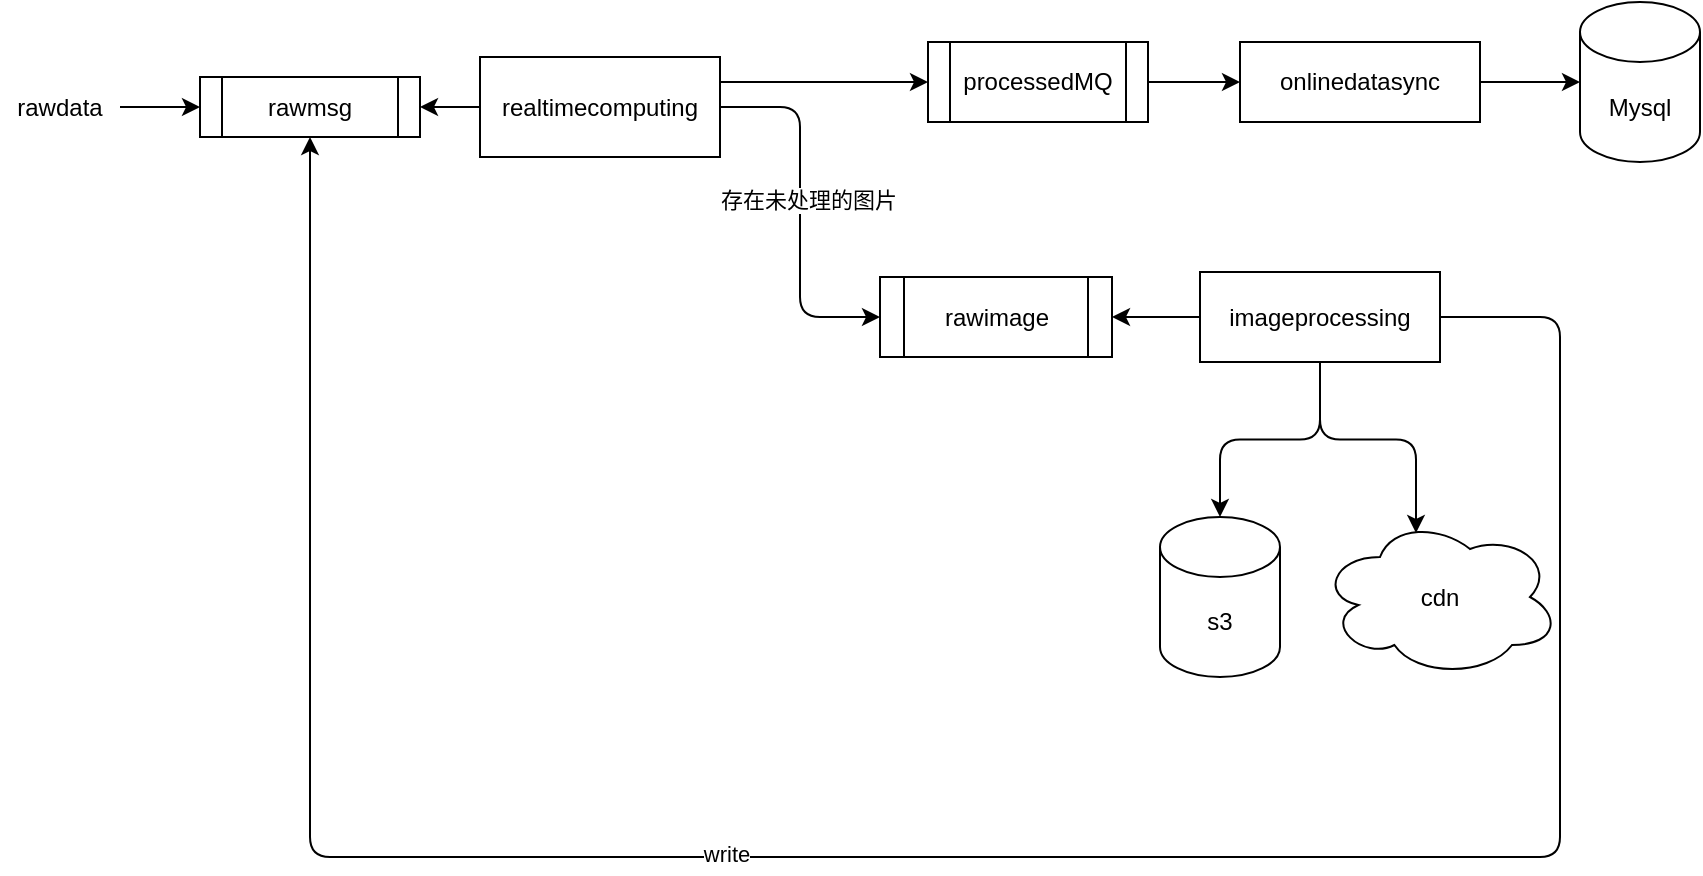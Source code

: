 <mxfile version="20.8.23" type="github">
  <diagram name="第 1 页" id="1XXpXtOkjBUIMSISewDr">
    <mxGraphModel dx="1306" dy="771" grid="1" gridSize="10" guides="1" tooltips="1" connect="1" arrows="1" fold="1" page="1" pageScale="1" pageWidth="2339" pageHeight="3300" math="0" shadow="0">
      <root>
        <mxCell id="0" />
        <mxCell id="1" parent="0" />
        <mxCell id="e7Mo19qrPjvFysMxqBRO-8" style="edgeStyle=orthogonalEdgeStyle;rounded=0;orthogonalLoop=1;jettySize=auto;html=1;exitX=0;exitY=0.5;exitDx=0;exitDy=0;entryX=1;entryY=0.5;entryDx=0;entryDy=0;" edge="1" parent="1" source="e7Mo19qrPjvFysMxqBRO-1" target="e7Mo19qrPjvFysMxqBRO-7">
          <mxGeometry relative="1" as="geometry" />
        </mxCell>
        <mxCell id="e7Mo19qrPjvFysMxqBRO-22" style="edgeStyle=orthogonalEdgeStyle;rounded=1;orthogonalLoop=1;jettySize=auto;html=1;exitX=1;exitY=0.5;exitDx=0;exitDy=0;entryX=0;entryY=0.5;entryDx=0;entryDy=0;" edge="1" parent="1" source="e7Mo19qrPjvFysMxqBRO-1" target="e7Mo19qrPjvFysMxqBRO-2">
          <mxGeometry relative="1" as="geometry" />
        </mxCell>
        <mxCell id="e7Mo19qrPjvFysMxqBRO-24" value="存在未处理的图片" style="edgeLabel;html=1;align=center;verticalAlign=middle;resizable=0;points=[];" vertex="1" connectable="0" parent="e7Mo19qrPjvFysMxqBRO-22">
          <mxGeometry x="-0.07" y="4" relative="1" as="geometry">
            <mxPoint as="offset" />
          </mxGeometry>
        </mxCell>
        <mxCell id="e7Mo19qrPjvFysMxqBRO-25" style="edgeStyle=orthogonalEdgeStyle;rounded=1;orthogonalLoop=1;jettySize=auto;html=1;exitX=1;exitY=0.25;exitDx=0;exitDy=0;entryX=0;entryY=0.5;entryDx=0;entryDy=0;" edge="1" parent="1" source="e7Mo19qrPjvFysMxqBRO-1" target="e7Mo19qrPjvFysMxqBRO-19">
          <mxGeometry relative="1" as="geometry" />
        </mxCell>
        <mxCell id="e7Mo19qrPjvFysMxqBRO-1" value="realtimecomputing" style="rounded=0;whiteSpace=wrap;html=1;" vertex="1" parent="1">
          <mxGeometry x="400" y="167.5" width="120" height="50" as="geometry" />
        </mxCell>
        <mxCell id="e7Mo19qrPjvFysMxqBRO-2" value="rawimage" style="shape=process;whiteSpace=wrap;html=1;backgroundOutline=1;" vertex="1" parent="1">
          <mxGeometry x="600" y="277.5" width="116" height="40" as="geometry" />
        </mxCell>
        <mxCell id="e7Mo19qrPjvFysMxqBRO-4" value="s3" style="shape=cylinder3;whiteSpace=wrap;html=1;boundedLbl=1;backgroundOutline=1;size=15;" vertex="1" parent="1">
          <mxGeometry x="740" y="397.5" width="60" height="80" as="geometry" />
        </mxCell>
        <mxCell id="e7Mo19qrPjvFysMxqBRO-5" value="cdn" style="ellipse;shape=cloud;whiteSpace=wrap;html=1;" vertex="1" parent="1">
          <mxGeometry x="820" y="397.5" width="120" height="80" as="geometry" />
        </mxCell>
        <mxCell id="e7Mo19qrPjvFysMxqBRO-7" value="rawmsg" style="shape=process;whiteSpace=wrap;html=1;backgroundOutline=1;" vertex="1" parent="1">
          <mxGeometry x="260" y="177.5" width="110" height="30" as="geometry" />
        </mxCell>
        <mxCell id="e7Mo19qrPjvFysMxqBRO-11" style="edgeStyle=orthogonalEdgeStyle;rounded=0;orthogonalLoop=1;jettySize=auto;html=1;exitX=0;exitY=0.5;exitDx=0;exitDy=0;entryX=1;entryY=0.5;entryDx=0;entryDy=0;" edge="1" parent="1" source="e7Mo19qrPjvFysMxqBRO-9" target="e7Mo19qrPjvFysMxqBRO-2">
          <mxGeometry relative="1" as="geometry" />
        </mxCell>
        <mxCell id="e7Mo19qrPjvFysMxqBRO-13" style="edgeStyle=orthogonalEdgeStyle;rounded=1;orthogonalLoop=1;jettySize=auto;html=1;exitX=0.5;exitY=1;exitDx=0;exitDy=0;" edge="1" parent="1" source="e7Mo19qrPjvFysMxqBRO-9" target="e7Mo19qrPjvFysMxqBRO-4">
          <mxGeometry relative="1" as="geometry" />
        </mxCell>
        <mxCell id="e7Mo19qrPjvFysMxqBRO-14" style="edgeStyle=orthogonalEdgeStyle;rounded=1;orthogonalLoop=1;jettySize=auto;html=1;exitX=0.5;exitY=1;exitDx=0;exitDy=0;entryX=0.4;entryY=0.1;entryDx=0;entryDy=0;entryPerimeter=0;" edge="1" parent="1" source="e7Mo19qrPjvFysMxqBRO-9" target="e7Mo19qrPjvFysMxqBRO-5">
          <mxGeometry relative="1" as="geometry" />
        </mxCell>
        <mxCell id="e7Mo19qrPjvFysMxqBRO-26" style="edgeStyle=orthogonalEdgeStyle;rounded=1;orthogonalLoop=1;jettySize=auto;html=1;entryX=0.5;entryY=1;entryDx=0;entryDy=0;" edge="1" parent="1" source="e7Mo19qrPjvFysMxqBRO-9" target="e7Mo19qrPjvFysMxqBRO-7">
          <mxGeometry relative="1" as="geometry">
            <Array as="points">
              <mxPoint x="940" y="297.5" />
              <mxPoint x="940" y="567.5" />
              <mxPoint x="315" y="567.5" />
            </Array>
          </mxGeometry>
        </mxCell>
        <mxCell id="e7Mo19qrPjvFysMxqBRO-27" value="write" style="edgeLabel;html=1;align=center;verticalAlign=middle;resizable=0;points=[];" vertex="1" connectable="0" parent="e7Mo19qrPjvFysMxqBRO-26">
          <mxGeometry x="0.136" y="-2" relative="1" as="geometry">
            <mxPoint as="offset" />
          </mxGeometry>
        </mxCell>
        <mxCell id="e7Mo19qrPjvFysMxqBRO-9" value="imageprocessing" style="rounded=0;whiteSpace=wrap;html=1;" vertex="1" parent="1">
          <mxGeometry x="760" y="275" width="120" height="45" as="geometry" />
        </mxCell>
        <mxCell id="e7Mo19qrPjvFysMxqBRO-18" style="edgeStyle=orthogonalEdgeStyle;rounded=1;orthogonalLoop=1;jettySize=auto;html=1;exitX=1;exitY=0.5;exitDx=0;exitDy=0;entryX=0;entryY=0.5;entryDx=0;entryDy=0;entryPerimeter=0;" edge="1" parent="1" source="e7Mo19qrPjvFysMxqBRO-16" target="e7Mo19qrPjvFysMxqBRO-17">
          <mxGeometry relative="1" as="geometry" />
        </mxCell>
        <mxCell id="e7Mo19qrPjvFysMxqBRO-16" value="onlinedatasync" style="rounded=0;whiteSpace=wrap;html=1;" vertex="1" parent="1">
          <mxGeometry x="780" y="160" width="120" height="40" as="geometry" />
        </mxCell>
        <mxCell id="e7Mo19qrPjvFysMxqBRO-17" value="Mysql" style="shape=cylinder3;whiteSpace=wrap;html=1;boundedLbl=1;backgroundOutline=1;size=15;" vertex="1" parent="1">
          <mxGeometry x="950" y="140" width="60" height="80" as="geometry" />
        </mxCell>
        <mxCell id="e7Mo19qrPjvFysMxqBRO-20" style="edgeStyle=orthogonalEdgeStyle;rounded=1;orthogonalLoop=1;jettySize=auto;html=1;exitX=1;exitY=0.5;exitDx=0;exitDy=0;entryX=0;entryY=0.5;entryDx=0;entryDy=0;" edge="1" parent="1" source="e7Mo19qrPjvFysMxqBRO-19" target="e7Mo19qrPjvFysMxqBRO-16">
          <mxGeometry relative="1" as="geometry" />
        </mxCell>
        <mxCell id="e7Mo19qrPjvFysMxqBRO-19" value="processedMQ" style="shape=process;whiteSpace=wrap;html=1;backgroundOutline=1;" vertex="1" parent="1">
          <mxGeometry x="624" y="160" width="110" height="40" as="geometry" />
        </mxCell>
        <mxCell id="e7Mo19qrPjvFysMxqBRO-30" style="edgeStyle=orthogonalEdgeStyle;rounded=1;orthogonalLoop=1;jettySize=auto;html=1;exitX=1;exitY=0.5;exitDx=0;exitDy=0;entryX=0;entryY=0.5;entryDx=0;entryDy=0;" edge="1" parent="1" source="e7Mo19qrPjvFysMxqBRO-29" target="e7Mo19qrPjvFysMxqBRO-7">
          <mxGeometry relative="1" as="geometry" />
        </mxCell>
        <mxCell id="e7Mo19qrPjvFysMxqBRO-29" value="rawdata" style="text;html=1;strokeColor=none;fillColor=none;align=center;verticalAlign=middle;whiteSpace=wrap;rounded=0;" vertex="1" parent="1">
          <mxGeometry x="160" y="177.5" width="60" height="30" as="geometry" />
        </mxCell>
      </root>
    </mxGraphModel>
  </diagram>
</mxfile>
